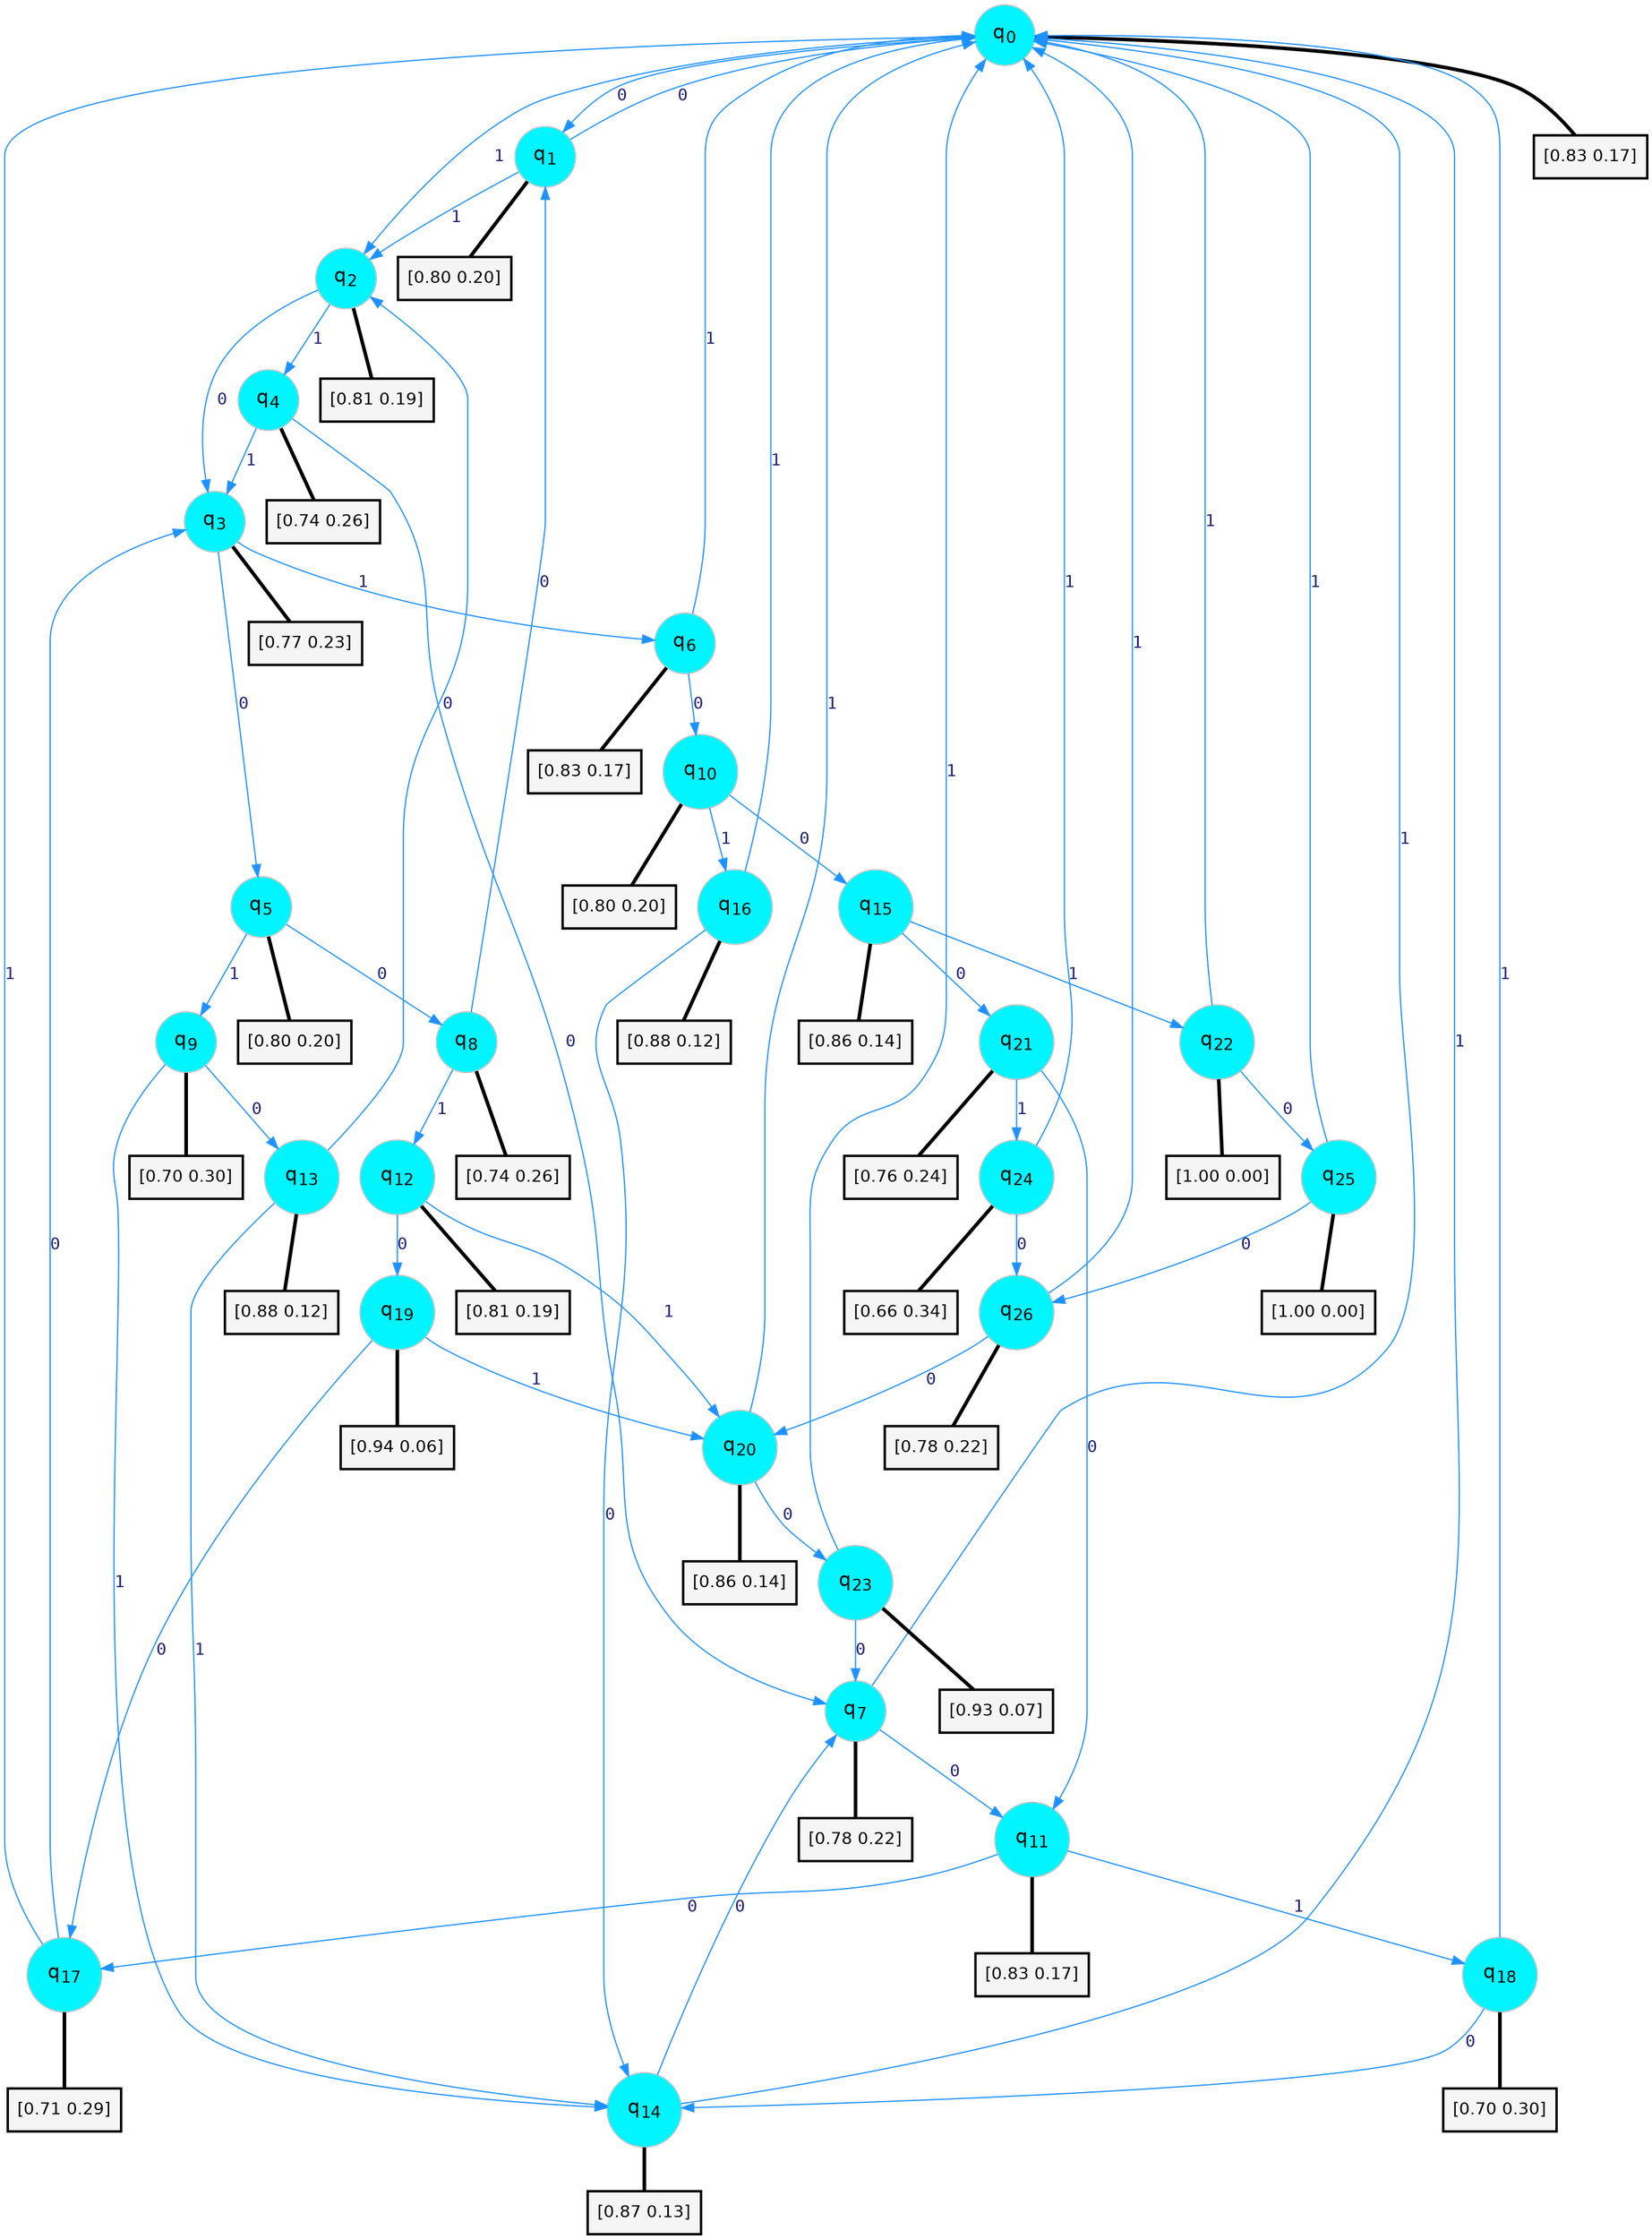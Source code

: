 digraph G {
graph [
bgcolor=transparent, dpi=300, rankdir=TD, size="40,25"];
node [
color=gray, fillcolor=turquoise1, fontcolor=black, fontname=Helvetica, fontsize=16, fontweight=bold, shape=circle, style=filled];
edge [
arrowsize=1, color=dodgerblue1, fontcolor=midnightblue, fontname=courier, fontweight=bold, penwidth=1, style=solid, weight=20];
0[label=<q<SUB>0</SUB>>];
1[label=<q<SUB>1</SUB>>];
2[label=<q<SUB>2</SUB>>];
3[label=<q<SUB>3</SUB>>];
4[label=<q<SUB>4</SUB>>];
5[label=<q<SUB>5</SUB>>];
6[label=<q<SUB>6</SUB>>];
7[label=<q<SUB>7</SUB>>];
8[label=<q<SUB>8</SUB>>];
9[label=<q<SUB>9</SUB>>];
10[label=<q<SUB>10</SUB>>];
11[label=<q<SUB>11</SUB>>];
12[label=<q<SUB>12</SUB>>];
13[label=<q<SUB>13</SUB>>];
14[label=<q<SUB>14</SUB>>];
15[label=<q<SUB>15</SUB>>];
16[label=<q<SUB>16</SUB>>];
17[label=<q<SUB>17</SUB>>];
18[label=<q<SUB>18</SUB>>];
19[label=<q<SUB>19</SUB>>];
20[label=<q<SUB>20</SUB>>];
21[label=<q<SUB>21</SUB>>];
22[label=<q<SUB>22</SUB>>];
23[label=<q<SUB>23</SUB>>];
24[label=<q<SUB>24</SUB>>];
25[label=<q<SUB>25</SUB>>];
26[label=<q<SUB>26</SUB>>];
27[label="[0.83 0.17]", shape=box,fontcolor=black, fontname=Helvetica, fontsize=14, penwidth=2, fillcolor=whitesmoke,color=black];
28[label="[0.80 0.20]", shape=box,fontcolor=black, fontname=Helvetica, fontsize=14, penwidth=2, fillcolor=whitesmoke,color=black];
29[label="[0.81 0.19]", shape=box,fontcolor=black, fontname=Helvetica, fontsize=14, penwidth=2, fillcolor=whitesmoke,color=black];
30[label="[0.77 0.23]", shape=box,fontcolor=black, fontname=Helvetica, fontsize=14, penwidth=2, fillcolor=whitesmoke,color=black];
31[label="[0.74 0.26]", shape=box,fontcolor=black, fontname=Helvetica, fontsize=14, penwidth=2, fillcolor=whitesmoke,color=black];
32[label="[0.80 0.20]", shape=box,fontcolor=black, fontname=Helvetica, fontsize=14, penwidth=2, fillcolor=whitesmoke,color=black];
33[label="[0.83 0.17]", shape=box,fontcolor=black, fontname=Helvetica, fontsize=14, penwidth=2, fillcolor=whitesmoke,color=black];
34[label="[0.78 0.22]", shape=box,fontcolor=black, fontname=Helvetica, fontsize=14, penwidth=2, fillcolor=whitesmoke,color=black];
35[label="[0.74 0.26]", shape=box,fontcolor=black, fontname=Helvetica, fontsize=14, penwidth=2, fillcolor=whitesmoke,color=black];
36[label="[0.70 0.30]", shape=box,fontcolor=black, fontname=Helvetica, fontsize=14, penwidth=2, fillcolor=whitesmoke,color=black];
37[label="[0.80 0.20]", shape=box,fontcolor=black, fontname=Helvetica, fontsize=14, penwidth=2, fillcolor=whitesmoke,color=black];
38[label="[0.83 0.17]", shape=box,fontcolor=black, fontname=Helvetica, fontsize=14, penwidth=2, fillcolor=whitesmoke,color=black];
39[label="[0.81 0.19]", shape=box,fontcolor=black, fontname=Helvetica, fontsize=14, penwidth=2, fillcolor=whitesmoke,color=black];
40[label="[0.88 0.12]", shape=box,fontcolor=black, fontname=Helvetica, fontsize=14, penwidth=2, fillcolor=whitesmoke,color=black];
41[label="[0.87 0.13]", shape=box,fontcolor=black, fontname=Helvetica, fontsize=14, penwidth=2, fillcolor=whitesmoke,color=black];
42[label="[0.86 0.14]", shape=box,fontcolor=black, fontname=Helvetica, fontsize=14, penwidth=2, fillcolor=whitesmoke,color=black];
43[label="[0.88 0.12]", shape=box,fontcolor=black, fontname=Helvetica, fontsize=14, penwidth=2, fillcolor=whitesmoke,color=black];
44[label="[0.71 0.29]", shape=box,fontcolor=black, fontname=Helvetica, fontsize=14, penwidth=2, fillcolor=whitesmoke,color=black];
45[label="[0.70 0.30]", shape=box,fontcolor=black, fontname=Helvetica, fontsize=14, penwidth=2, fillcolor=whitesmoke,color=black];
46[label="[0.94 0.06]", shape=box,fontcolor=black, fontname=Helvetica, fontsize=14, penwidth=2, fillcolor=whitesmoke,color=black];
47[label="[0.86 0.14]", shape=box,fontcolor=black, fontname=Helvetica, fontsize=14, penwidth=2, fillcolor=whitesmoke,color=black];
48[label="[0.76 0.24]", shape=box,fontcolor=black, fontname=Helvetica, fontsize=14, penwidth=2, fillcolor=whitesmoke,color=black];
49[label="[1.00 0.00]", shape=box,fontcolor=black, fontname=Helvetica, fontsize=14, penwidth=2, fillcolor=whitesmoke,color=black];
50[label="[0.93 0.07]", shape=box,fontcolor=black, fontname=Helvetica, fontsize=14, penwidth=2, fillcolor=whitesmoke,color=black];
51[label="[0.66 0.34]", shape=box,fontcolor=black, fontname=Helvetica, fontsize=14, penwidth=2, fillcolor=whitesmoke,color=black];
52[label="[1.00 0.00]", shape=box,fontcolor=black, fontname=Helvetica, fontsize=14, penwidth=2, fillcolor=whitesmoke,color=black];
53[label="[0.78 0.22]", shape=box,fontcolor=black, fontname=Helvetica, fontsize=14, penwidth=2, fillcolor=whitesmoke,color=black];
0->1 [label=0];
0->2 [label=1];
0->27 [arrowhead=none, penwidth=3,color=black];
1->0 [label=0];
1->2 [label=1];
1->28 [arrowhead=none, penwidth=3,color=black];
2->3 [label=0];
2->4 [label=1];
2->29 [arrowhead=none, penwidth=3,color=black];
3->5 [label=0];
3->6 [label=1];
3->30 [arrowhead=none, penwidth=3,color=black];
4->7 [label=0];
4->3 [label=1];
4->31 [arrowhead=none, penwidth=3,color=black];
5->8 [label=0];
5->9 [label=1];
5->32 [arrowhead=none, penwidth=3,color=black];
6->10 [label=0];
6->0 [label=1];
6->33 [arrowhead=none, penwidth=3,color=black];
7->11 [label=0];
7->0 [label=1];
7->34 [arrowhead=none, penwidth=3,color=black];
8->1 [label=0];
8->12 [label=1];
8->35 [arrowhead=none, penwidth=3,color=black];
9->13 [label=0];
9->14 [label=1];
9->36 [arrowhead=none, penwidth=3,color=black];
10->15 [label=0];
10->16 [label=1];
10->37 [arrowhead=none, penwidth=3,color=black];
11->17 [label=0];
11->18 [label=1];
11->38 [arrowhead=none, penwidth=3,color=black];
12->19 [label=0];
12->20 [label=1];
12->39 [arrowhead=none, penwidth=3,color=black];
13->2 [label=0];
13->14 [label=1];
13->40 [arrowhead=none, penwidth=3,color=black];
14->7 [label=0];
14->0 [label=1];
14->41 [arrowhead=none, penwidth=3,color=black];
15->21 [label=0];
15->22 [label=1];
15->42 [arrowhead=none, penwidth=3,color=black];
16->14 [label=0];
16->0 [label=1];
16->43 [arrowhead=none, penwidth=3,color=black];
17->3 [label=0];
17->0 [label=1];
17->44 [arrowhead=none, penwidth=3,color=black];
18->14 [label=0];
18->0 [label=1];
18->45 [arrowhead=none, penwidth=3,color=black];
19->17 [label=0];
19->20 [label=1];
19->46 [arrowhead=none, penwidth=3,color=black];
20->23 [label=0];
20->0 [label=1];
20->47 [arrowhead=none, penwidth=3,color=black];
21->11 [label=0];
21->24 [label=1];
21->48 [arrowhead=none, penwidth=3,color=black];
22->25 [label=0];
22->0 [label=1];
22->49 [arrowhead=none, penwidth=3,color=black];
23->7 [label=0];
23->0 [label=1];
23->50 [arrowhead=none, penwidth=3,color=black];
24->26 [label=0];
24->0 [label=1];
24->51 [arrowhead=none, penwidth=3,color=black];
25->26 [label=0];
25->0 [label=1];
25->52 [arrowhead=none, penwidth=3,color=black];
26->20 [label=0];
26->0 [label=1];
26->53 [arrowhead=none, penwidth=3,color=black];
}
